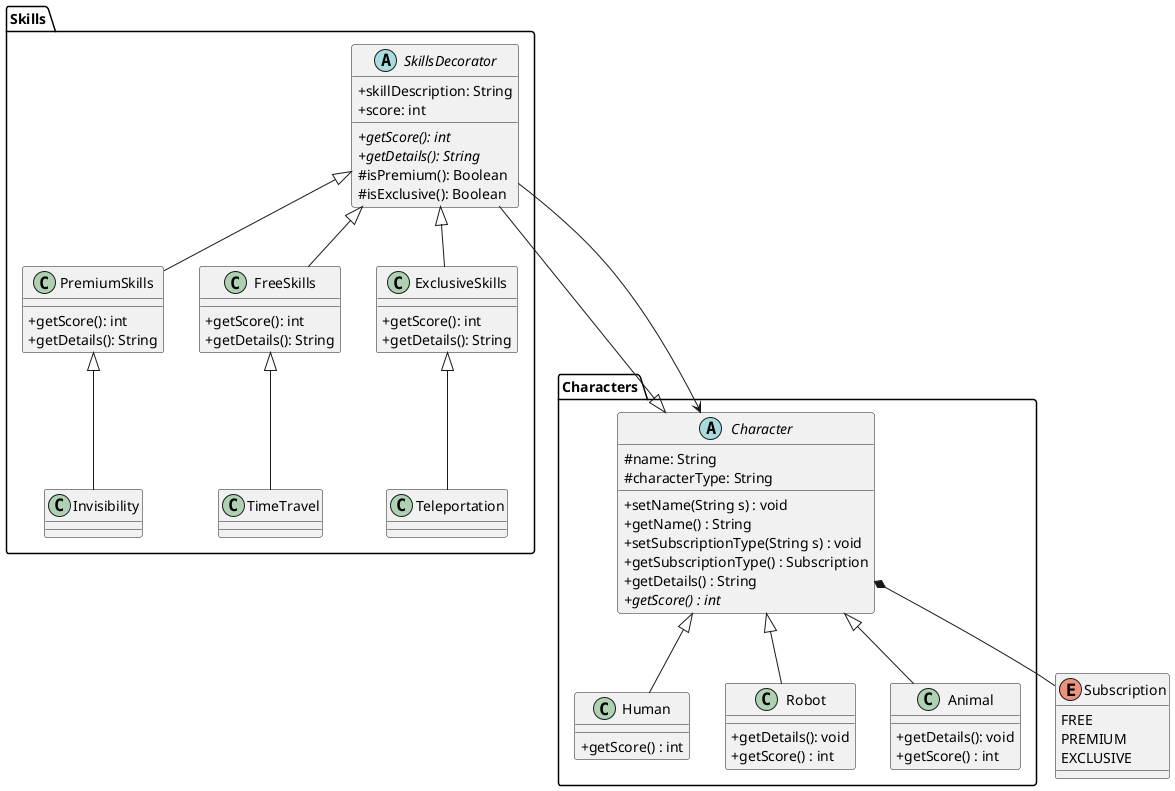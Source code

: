 @startuml
skinParam classAttributeIconSize 0

abstract class Characters.Character{
    #name: String
    #characterType: String

    +setName(String s) : void
    +getName() : String
    +setSubscriptionType(String s) : void
    +getSubscriptionType() : Subscription
    +getDetails() : String
    {abstract} +getScore() : int
}


abstract class Skills.SkillsDecorator{
    +skillDescription: String
    +score: int

    +{abstract} getScore(): int
    +{abstract} getDetails(): String
    #isPremium(): Boolean
    #isExclusive(): Boolean
}

class Skills.PremiumSkills{
    + getScore(): int
    +getDetails(): String
}

class Skills.FreeSkills{
    + getScore(): int
    +getDetails(): String
}

class Skills.ExclusiveSkills{
    + getScore(): int
    +getDetails(): String
}

Characters.Character <|-- Skills.SkillsDecorator
Skills.SkillsDecorator ---> Characters.Character

class Characters.Human{
    + getScore() : int
}

class Characters.Robot{
    + getDetails(): void
    + getScore() : int
}

class Characters.Animal{
    + getDetails(): void
    + getScore() : int
}

enum Subscription{
FREE
PREMIUM
EXCLUSIVE
}

Characters.Character *-- Subscription


Characters.Character <|-- Characters.Human
Characters.Character <|-- Characters.Robot
Characters.Character <|-- Characters.Animal

Skills.SkillsDecorator <|-- Skills.PremiumSkills
Skills.SkillsDecorator <|-- Skills.ExclusiveSkills
Skills.SkillsDecorator <|-- Skills.FreeSkills

Skills.ExclusiveSkills <|-- Skills.Teleportation
Skills.FreeSkills <|-- Skills.TimeTravel
Skills.PremiumSkills <|-- Skills.Invisibility



@enduml